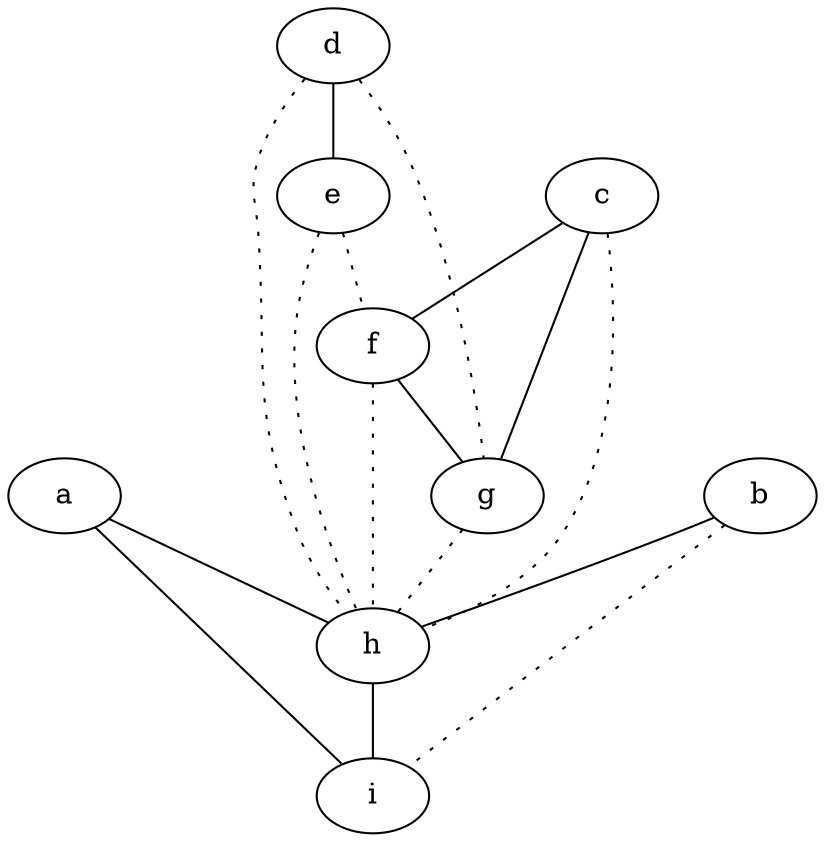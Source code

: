 graph {
a -- h;
a -- i;
b -- h;
b -- i [style=dotted];
c -- f;
c -- g;
c -- h [style=dotted];
d -- e;
d -- g [style=dotted];
d -- h [style=dotted];
e -- f [style=dotted];
e -- h [style=dotted];
f -- g;
f -- h [style=dotted];
g -- h [style=dotted];
h -- i;
}
